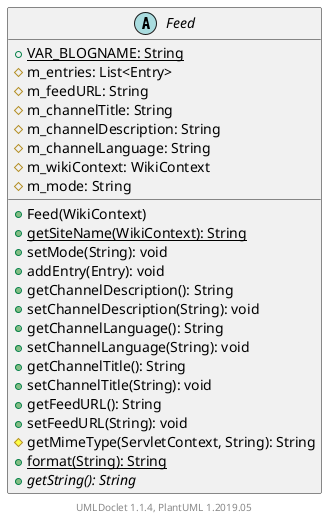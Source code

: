@startuml

    abstract class Feed [[Feed.html]] {
        {static} +VAR_BLOGNAME: String
        #m_entries: List<Entry>
        #m_feedURL: String
        #m_channelTitle: String
        #m_channelDescription: String
        #m_channelLanguage: String
        #m_wikiContext: WikiContext
        #m_mode: String
        +Feed(WikiContext)
        {static} +getSiteName(WikiContext): String
        +setMode(String): void
        +addEntry(Entry): void
        +getChannelDescription(): String
        +setChannelDescription(String): void
        +getChannelLanguage(): String
        +setChannelLanguage(String): void
        +getChannelTitle(): String
        +setChannelTitle(String): void
        +getFeedURL(): String
        +setFeedURL(String): void
        #getMimeType(ServletContext, String): String
        {static} +format(String): String
        {abstract} +getString(): String
    }


    center footer UMLDoclet 1.1.4, PlantUML 1.2019.05
@enduml
